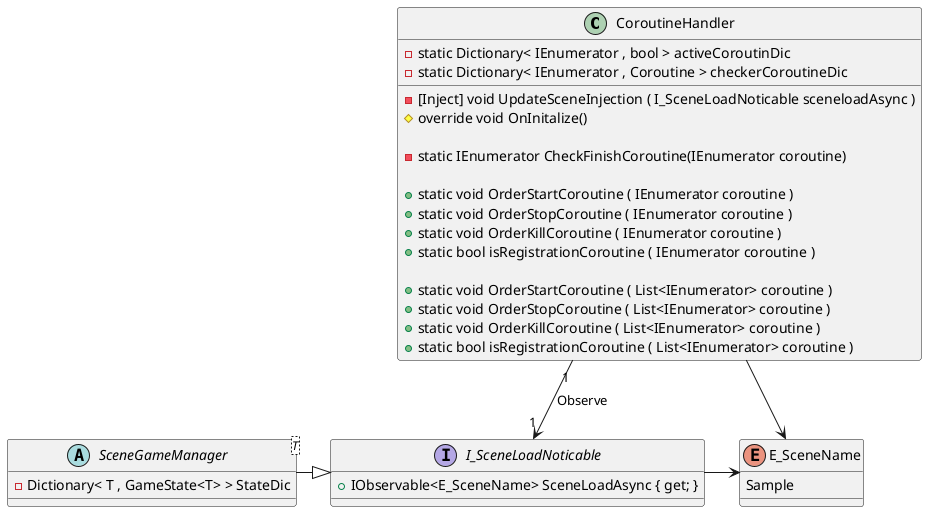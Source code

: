 @startuml CoroutineHanderClass

class CoroutineHandler {

    - static Dictionary< IEnumerator , bool > activeCoroutinDic
    - static Dictionary< IEnumerator , Coroutine > checkerCoroutineDic

    - [Inject] void UpdateSceneInjection ( I_SceneLoadNoticable sceneloadAsync )
    # override void OnInitalize()

    - static IEnumerator CheckFinishCoroutine(IEnumerator coroutine)

    + static void OrderStartCoroutine ( IEnumerator coroutine )
    + static void OrderStopCoroutine ( IEnumerator coroutine )
    + static void OrderKillCoroutine ( IEnumerator coroutine )
    + static bool isRegistrationCoroutine ( IEnumerator coroutine )

    + static void OrderStartCoroutine ( List<IEnumerator> coroutine )
    + static void OrderStopCoroutine ( List<IEnumerator> coroutine )
    + static void OrderKillCoroutine ( List<IEnumerator> coroutine )
    + static bool isRegistrationCoroutine ( List<IEnumerator> coroutine )

}


interface I_SceneLoadNoticable{
    + IObservable<E_SceneName> SceneLoadAsync { get; }
}


enum E_SceneName{
    Sample
}

abstract class SceneGameManager<T>{
    - Dictionary< T , GameState<T> > StateDic
}


CoroutineHandler "1" --> "1" I_SceneLoadNoticable : Observe
E_SceneName <-left- CoroutineHandler
E_SceneName <-left- I_SceneLoadNoticable
SceneGameManager -right-|> I_SceneLoadNoticable

@enduml